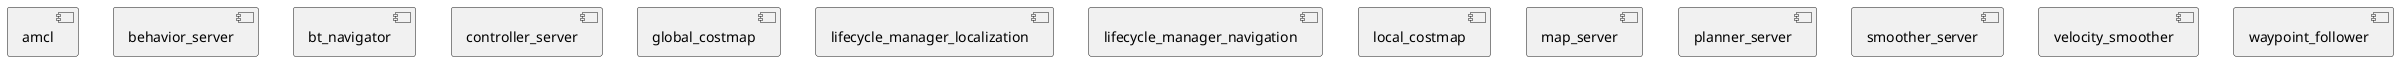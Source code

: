 @startuml

/'SUBSYSTEMS'/

  component amcl {

/' PORTS DEFINED AS AVAILABLE IN THE ROSSYSTEM FILE '/

/' PORTS FROM THE ORIGINAL NODE '/
  }

  component behavior_server {

/' PORTS DEFINED AS AVAILABLE IN THE ROSSYSTEM FILE '/

/' PORTS FROM THE ORIGINAL NODE '/
  }

  component bt_navigator {

/' PORTS DEFINED AS AVAILABLE IN THE ROSSYSTEM FILE '/

/' PORTS FROM THE ORIGINAL NODE '/
  }

  component controller_server {

/' PORTS DEFINED AS AVAILABLE IN THE ROSSYSTEM FILE '/

/' PORTS FROM THE ORIGINAL NODE '/
  }

  component global_costmap {

/' PORTS DEFINED AS AVAILABLE IN THE ROSSYSTEM FILE '/

/' PORTS FROM THE ORIGINAL NODE '/
  }

  component lifecycle_manager_localization {

/' PORTS DEFINED AS AVAILABLE IN THE ROSSYSTEM FILE '/

/' PORTS FROM THE ORIGINAL NODE '/
  }

  component lifecycle_manager_navigation {

/' PORTS DEFINED AS AVAILABLE IN THE ROSSYSTEM FILE '/

/' PORTS FROM THE ORIGINAL NODE '/
  }

  component local_costmap {

/' PORTS DEFINED AS AVAILABLE IN THE ROSSYSTEM FILE '/

/' PORTS FROM THE ORIGINAL NODE '/
  }

  component map_server {

/' PORTS DEFINED AS AVAILABLE IN THE ROSSYSTEM FILE '/

/' PORTS FROM THE ORIGINAL NODE '/
  }

  component planner_server {

/' PORTS DEFINED AS AVAILABLE IN THE ROSSYSTEM FILE '/

/' PORTS FROM THE ORIGINAL NODE '/
  }

  component smoother_server {

/' PORTS DEFINED AS AVAILABLE IN THE ROSSYSTEM FILE '/

/' PORTS FROM THE ORIGINAL NODE '/
  }

  component velocity_smoother {

/' PORTS DEFINED AS AVAILABLE IN THE ROSSYSTEM FILE '/

/' PORTS FROM THE ORIGINAL NODE '/
  }

  component waypoint_follower {

/' PORTS DEFINED AS AVAILABLE IN THE ROSSYSTEM FILE '/

/' PORTS FROM THE ORIGINAL NODE '/
  }


@enduml